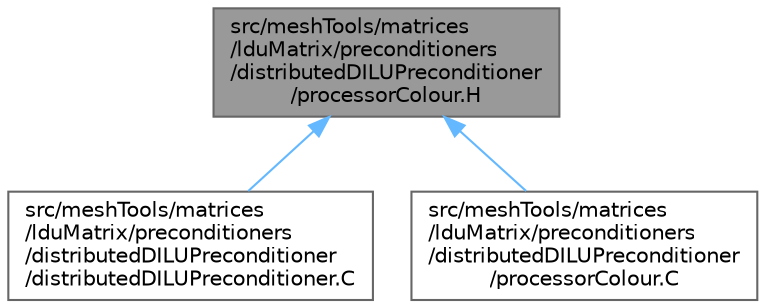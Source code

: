 digraph "src/meshTools/matrices/lduMatrix/preconditioners/distributedDILUPreconditioner/processorColour.H"
{
 // LATEX_PDF_SIZE
  bgcolor="transparent";
  edge [fontname=Helvetica,fontsize=10,labelfontname=Helvetica,labelfontsize=10];
  node [fontname=Helvetica,fontsize=10,shape=box,height=0.2,width=0.4];
  Node1 [id="Node000001",label="src/meshTools/matrices\l/lduMatrix/preconditioners\l/distributedDILUPreconditioner\l/processorColour.H",height=0.2,width=0.4,color="gray40", fillcolor="grey60", style="filled", fontcolor="black",tooltip=" "];
  Node1 -> Node2 [id="edge1_Node000001_Node000002",dir="back",color="steelblue1",style="solid",tooltip=" "];
  Node2 [id="Node000002",label="src/meshTools/matrices\l/lduMatrix/preconditioners\l/distributedDILUPreconditioner\l/distributedDILUPreconditioner.C",height=0.2,width=0.4,color="grey40", fillcolor="white", style="filled",URL="$distributedDILUPreconditioner_8C.html",tooltip=" "];
  Node1 -> Node3 [id="edge2_Node000001_Node000003",dir="back",color="steelblue1",style="solid",tooltip=" "];
  Node3 [id="Node000003",label="src/meshTools/matrices\l/lduMatrix/preconditioners\l/distributedDILUPreconditioner\l/processorColour.C",height=0.2,width=0.4,color="grey40", fillcolor="white", style="filled",URL="$processorColour_8C.html",tooltip=" "];
}
